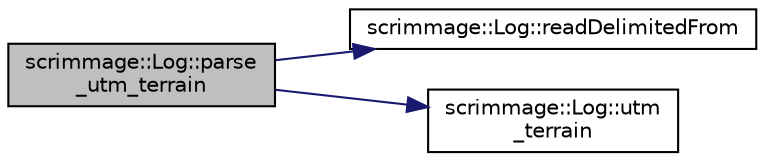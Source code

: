 digraph "scrimmage::Log::parse_utm_terrain"
{
 // LATEX_PDF_SIZE
  edge [fontname="Helvetica",fontsize="10",labelfontname="Helvetica",labelfontsize="10"];
  node [fontname="Helvetica",fontsize="10",shape=record];
  rankdir="LR";
  Node1 [label="scrimmage::Log::parse\l_utm_terrain",height=0.2,width=0.4,color="black", fillcolor="grey75", style="filled", fontcolor="black",tooltip=" "];
  Node1 -> Node2 [color="midnightblue",fontsize="10",style="solid",fontname="Helvetica"];
  Node2 [label="scrimmage::Log::readDelimitedFrom",height=0.2,width=0.4,color="black", fillcolor="white", style="filled",URL="$classscrimmage_1_1Log.html#a4413dbd614c71a2d8e409bcf25a641d2",tooltip=" "];
  Node1 -> Node3 [color="midnightblue",fontsize="10",style="solid",fontname="Helvetica"];
  Node3 [label="scrimmage::Log::utm\l_terrain",height=0.2,width=0.4,color="black", fillcolor="white", style="filled",URL="$classscrimmage_1_1Log.html#a830a9e5f21f0533da2d3dc072dc1cb7e",tooltip=" "];
}
